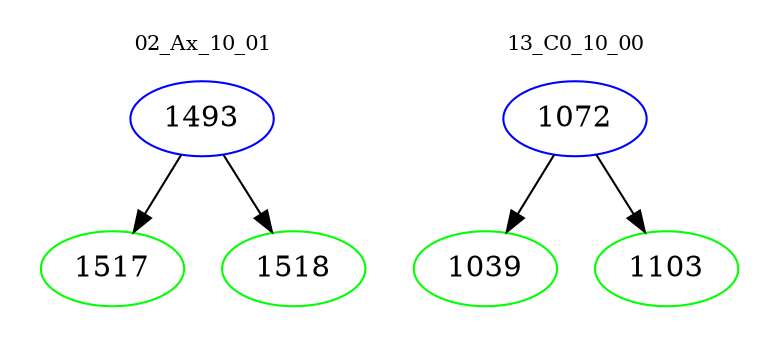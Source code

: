 digraph{
subgraph cluster_0 {
color = white
label = "02_Ax_10_01";
fontsize=10;
T0_1493 [label="1493", color="blue"]
T0_1493 -> T0_1517 [color="black"]
T0_1517 [label="1517", color="green"]
T0_1493 -> T0_1518 [color="black"]
T0_1518 [label="1518", color="green"]
}
subgraph cluster_1 {
color = white
label = "13_C0_10_00";
fontsize=10;
T1_1072 [label="1072", color="blue"]
T1_1072 -> T1_1039 [color="black"]
T1_1039 [label="1039", color="green"]
T1_1072 -> T1_1103 [color="black"]
T1_1103 [label="1103", color="green"]
}
}
